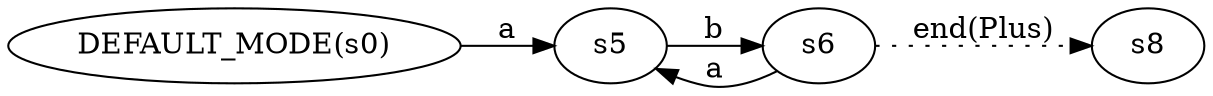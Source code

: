 digraph ATN {
  rankdir=LR;

  "DEFAULT_MODE(s0)" -> s5 [label=a]
  s5 -> s6 [label=b]
  s6 -> s5 [label=a]
  s6 -> s8 [label="end(Plus)", style=dotted]
}